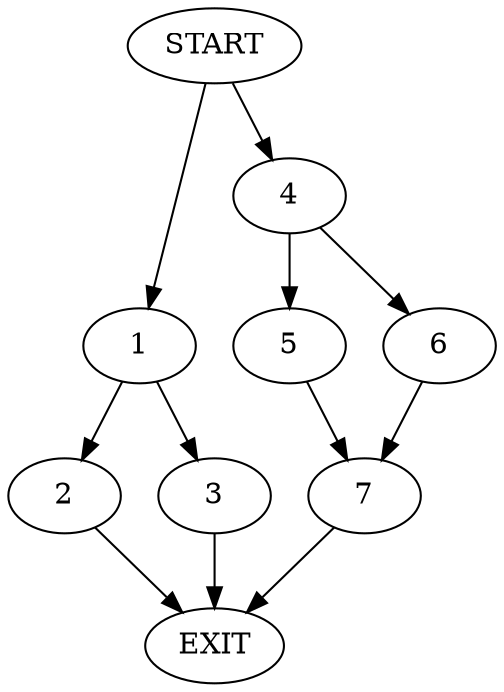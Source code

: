 digraph {
0 [label="START"]
8 [label="EXIT"]
0 -> 1
1 -> 2
1 -> 3
3 -> 8
2 -> 8
0 -> 4
4 -> 5
4 -> 6
6 -> 7
5 -> 7
7 -> 8
}
